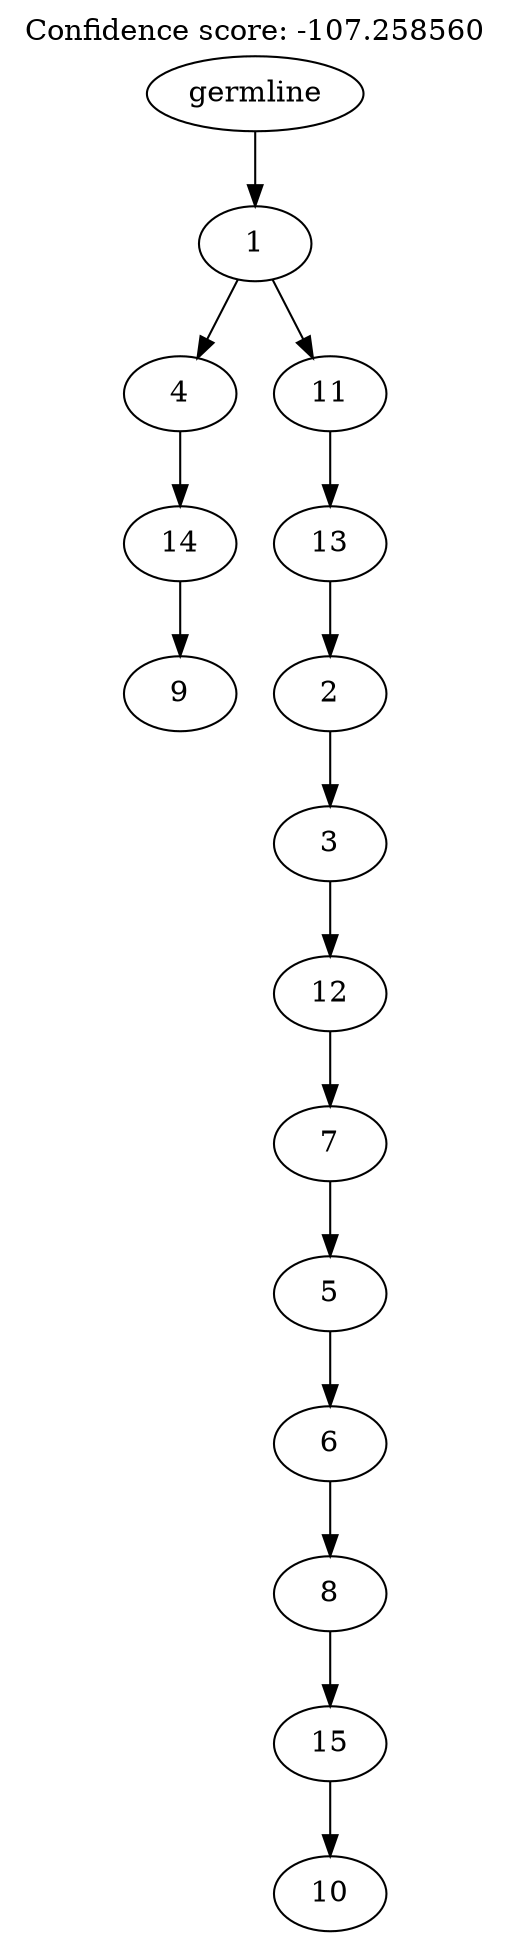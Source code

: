 digraph g {
	"14" -> "15";
	"15" [label="9"];
	"13" -> "14";
	"14" [label="14"];
	"11" -> "12";
	"12" [label="10"];
	"10" -> "11";
	"11" [label="15"];
	"9" -> "10";
	"10" [label="8"];
	"8" -> "9";
	"9" [label="6"];
	"7" -> "8";
	"8" [label="5"];
	"6" -> "7";
	"7" [label="7"];
	"5" -> "6";
	"6" [label="12"];
	"4" -> "5";
	"5" [label="3"];
	"3" -> "4";
	"4" [label="2"];
	"2" -> "3";
	"3" [label="13"];
	"1" -> "2";
	"2" [label="11"];
	"1" -> "13";
	"13" [label="4"];
	"0" -> "1";
	"1" [label="1"];
	"0" [label="germline"];
	labelloc="t";
	label="Confidence score: -107.258560";
}
